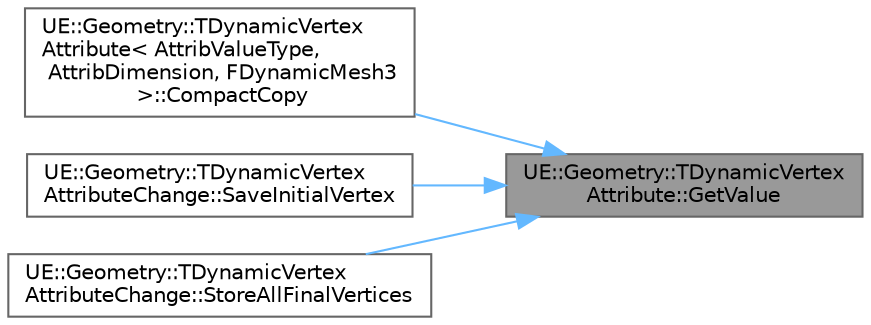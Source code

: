 digraph "UE::Geometry::TDynamicVertexAttribute::GetValue"
{
 // INTERACTIVE_SVG=YES
 // LATEX_PDF_SIZE
  bgcolor="transparent";
  edge [fontname=Helvetica,fontsize=10,labelfontname=Helvetica,labelfontsize=10];
  node [fontname=Helvetica,fontsize=10,shape=box,height=0.2,width=0.4];
  rankdir="RL";
  Node1 [id="Node000001",label="UE::Geometry::TDynamicVertex\lAttribute::GetValue",height=0.2,width=0.4,color="gray40", fillcolor="grey60", style="filled", fontcolor="black",tooltip="Get the element at a given index."];
  Node1 -> Node2 [id="edge1_Node000001_Node000002",dir="back",color="steelblue1",style="solid",tooltip=" "];
  Node2 [id="Node000002",label="UE::Geometry::TDynamicVertex\lAttribute\< AttribValueType,\l AttribDimension, FDynamicMesh3\l \>::CompactCopy",height=0.2,width=0.4,color="grey40", fillcolor="white", style="filled",URL="$df/d9d/classUE_1_1Geometry_1_1TDynamicVertexAttribute.html#a9b3bad8bdb970fecbfea8e99658f27fd",tooltip=" "];
  Node1 -> Node3 [id="edge2_Node000001_Node000003",dir="back",color="steelblue1",style="solid",tooltip=" "];
  Node3 [id="Node000003",label="UE::Geometry::TDynamicVertex\lAttributeChange::SaveInitialVertex",height=0.2,width=0.4,color="grey40", fillcolor="white", style="filled",URL="$de/dc5/classUE_1_1Geometry_1_1TDynamicVertexAttributeChange.html#af1b36aebb7fd756ee26ef49b49ad428c",tooltip=" "];
  Node1 -> Node4 [id="edge3_Node000001_Node000004",dir="back",color="steelblue1",style="solid",tooltip=" "];
  Node4 [id="Node000004",label="UE::Geometry::TDynamicVertex\lAttributeChange::StoreAllFinalVertices",height=0.2,width=0.4,color="grey40", fillcolor="white", style="filled",URL="$de/dc5/classUE_1_1Geometry_1_1TDynamicVertexAttributeChange.html#a8ef5b7b176b93d7f6f006cf5c9e02b90",tooltip=" "];
}
